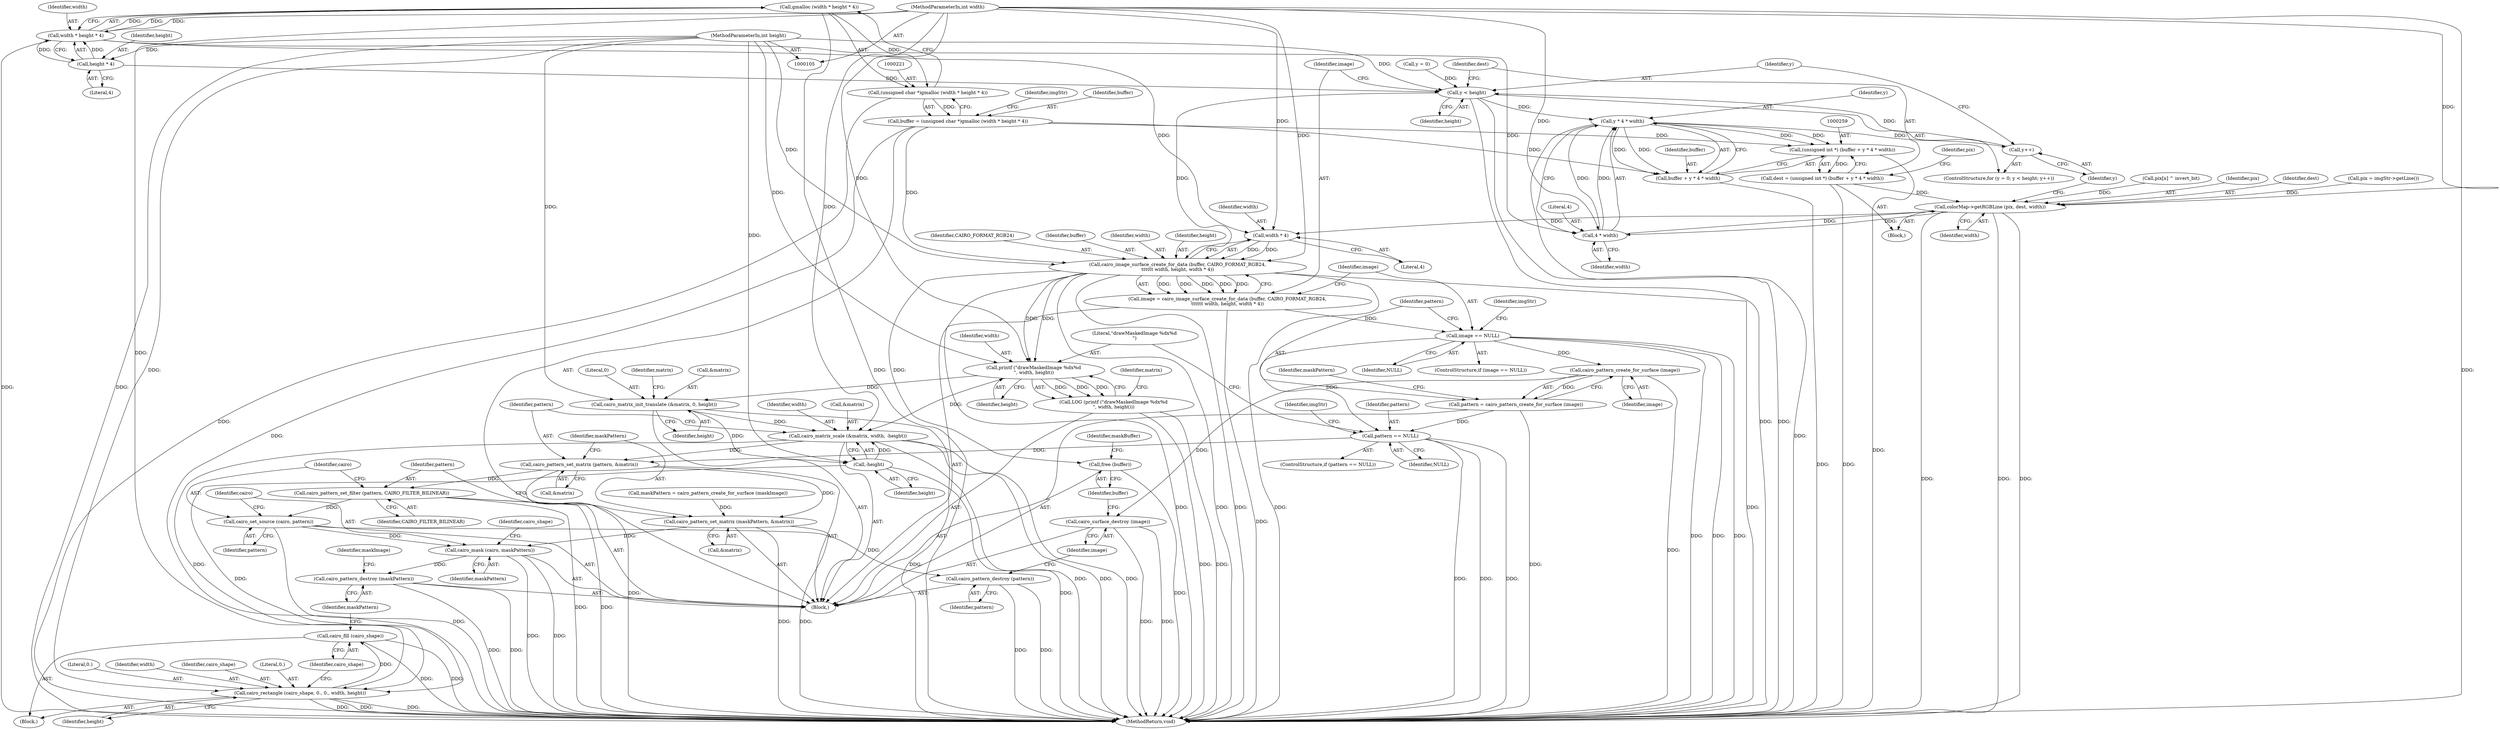 digraph "1_poppler_7b2d314a61fd0e12f47c62996cb49ec0d1ba747a_2@API" {
"1000222" [label="(Call,gmalloc (width * height * 4))"];
"1000223" [label="(Call,width * height * 4)"];
"1000109" [label="(MethodParameterIn,int width)"];
"1000225" [label="(Call,height * 4)"];
"1000110" [label="(MethodParameterIn,int height)"];
"1000220" [label="(Call,(unsigned char *)gmalloc (width * height * 4))"];
"1000218" [label="(Call,buffer = (unsigned char *)gmalloc (width * height * 4))"];
"1000258" [label="(Call,(unsigned int *) (buffer + y * 4 * width))"];
"1000256" [label="(Call,dest = (unsigned int *) (buffer + y * 4 * width))"];
"1000270" [label="(Call,colorMap->getRGBLine (pix, dest, width))"];
"1000264" [label="(Call,4 * width)"];
"1000262" [label="(Call,y * 4 * width)"];
"1000253" [label="(Call,y++)"];
"1000250" [label="(Call,y < height)"];
"1000276" [label="(Call,cairo_image_surface_create_for_data (buffer, CAIRO_FORMAT_RGB24,\n\t\t\t\t\t\t width, height, width * 4))"];
"1000274" [label="(Call,image = cairo_image_surface_create_for_data (buffer, CAIRO_FORMAT_RGB24,\n\t\t\t\t\t\t width, height, width * 4))"];
"1000285" [label="(Call,image == NULL)"];
"1000294" [label="(Call,cairo_pattern_create_for_surface (image))"];
"1000292" [label="(Call,pattern = cairo_pattern_create_for_surface (image))"];
"1000301" [label="(Call,pattern == NULL)"];
"1000324" [label="(Call,cairo_pattern_set_matrix (pattern, &matrix))"];
"1000328" [label="(Call,cairo_pattern_set_matrix (maskPattern, &matrix))"];
"1000338" [label="(Call,cairo_mask (cairo, maskPattern))"];
"1000352" [label="(Call,cairo_pattern_destroy (maskPattern))"];
"1000332" [label="(Call,cairo_pattern_set_filter (pattern, CAIRO_FILTER_BILINEAR))"];
"1000335" [label="(Call,cairo_set_source (cairo, pattern))"];
"1000356" [label="(Call,cairo_pattern_destroy (pattern))"];
"1000358" [label="(Call,cairo_surface_destroy (image))"];
"1000309" [label="(Call,printf (\"drawMaskedImage %dx%d\n\", width, height))"];
"1000308" [label="(Call,LOG (printf (\"drawMaskedImage %dx%d\n\", width, height)))"];
"1000313" [label="(Call,cairo_matrix_init_translate (&matrix, 0, height))"];
"1000318" [label="(Call,cairo_matrix_scale (&matrix, width, -height))"];
"1000344" [label="(Call,cairo_rectangle (cairo_shape, 0., 0., width, height))"];
"1000350" [label="(Call,cairo_fill (cairo_shape))"];
"1000322" [label="(Call,-height)"];
"1000360" [label="(Call,free (buffer))"];
"1000260" [label="(Call,buffer + y * 4 * width)"];
"1000281" [label="(Call,width * 4)"];
"1000292" [label="(Call,pattern = cairo_pattern_create_for_surface (image))"];
"1000326" [label="(Call,&matrix)"];
"1000349" [label="(Identifier,height)"];
"1000220" [label="(Call,(unsigned char *)gmalloc (width * height * 4))"];
"1000315" [label="(Identifier,matrix)"];
"1000258" [label="(Call,(unsigned int *) (buffer + y * 4 * width))"];
"1000311" [label="(Identifier,width)"];
"1000314" [label="(Call,&matrix)"];
"1000257" [label="(Identifier,dest)"];
"1000273" [label="(Identifier,width)"];
"1000270" [label="(Call,colorMap->getRGBLine (pix, dest, width))"];
"1000301" [label="(Call,pattern == NULL)"];
"1000277" [label="(Identifier,buffer)"];
"1000219" [label="(Identifier,buffer)"];
"1000271" [label="(Identifier,pix)"];
"1000290" [label="(Identifier,imgStr)"];
"1000346" [label="(Literal,0.)"];
"1000344" [label="(Call,cairo_rectangle (cairo_shape, 0., 0., width, height))"];
"1000265" [label="(Literal,4)"];
"1000275" [label="(Identifier,image)"];
"1000116" [label="(Block,)"];
"1000306" [label="(Identifier,imgStr)"];
"1000313" [label="(Call,cairo_matrix_init_translate (&matrix, 0, height))"];
"1000356" [label="(Call,cairo_pattern_destroy (pattern))"];
"1000328" [label="(Call,cairo_pattern_set_matrix (maskPattern, &matrix))"];
"1000352" [label="(Call,cairo_pattern_destroy (maskPattern))"];
"1000227" [label="(Literal,4)"];
"1000325" [label="(Identifier,pattern)"];
"1000287" [label="(Identifier,NULL)"];
"1000321" [label="(Identifier,width)"];
"1000319" [label="(Call,&matrix)"];
"1000247" [label="(Call,y = 0)"];
"1000334" [label="(Identifier,CAIRO_FILTER_BILINEAR)"];
"1000335" [label="(Call,cairo_set_source (cairo, pattern))"];
"1000252" [label="(Identifier,height)"];
"1000256" [label="(Call,dest = (unsigned int *) (buffer + y * 4 * width))"];
"1000297" [label="(Identifier,maskPattern)"];
"1000109" [label="(MethodParameterIn,int width)"];
"1000323" [label="(Identifier,height)"];
"1000251" [label="(Identifier,y)"];
"1000340" [label="(Identifier,maskPattern)"];
"1000309" [label="(Call,printf (\"drawMaskedImage %dx%d\n\", width, height))"];
"1000308" [label="(Call,LOG (printf (\"drawMaskedImage %dx%d\n\", width, height)))"];
"1000264" [label="(Call,4 * width)"];
"1000272" [label="(Identifier,dest)"];
"1000226" [label="(Identifier,height)"];
"1000263" [label="(Identifier,y)"];
"1000343" [label="(Block,)"];
"1000260" [label="(Call,buffer + y * 4 * width)"];
"1000361" [label="(Identifier,buffer)"];
"1000310" [label="(Literal,\"drawMaskedImage %dx%d\n\")"];
"1000351" [label="(Identifier,cairo_shape)"];
"1000318" [label="(Call,cairo_matrix_scale (&matrix, width, -height))"];
"1000296" [label="(Call,maskPattern = cairo_pattern_create_for_surface (maskImage))"];
"1000285" [label="(Call,image == NULL)"];
"1000279" [label="(Identifier,width)"];
"1000348" [label="(Identifier,width)"];
"1000250" [label="(Call,y < height)"];
"1000224" [label="(Identifier,width)"];
"1000330" [label="(Call,&matrix)"];
"1000345" [label="(Identifier,cairo_shape)"];
"1000281" [label="(Call,width * 4)"];
"1000294" [label="(Call,cairo_pattern_create_for_surface (image))"];
"1000360" [label="(Call,free (buffer))"];
"1000222" [label="(Call,gmalloc (width * height * 4))"];
"1000303" [label="(Identifier,NULL)"];
"1000110" [label="(MethodParameterIn,int height)"];
"1000359" [label="(Identifier,image)"];
"1000337" [label="(Identifier,pattern)"];
"1000320" [label="(Identifier,matrix)"];
"1000300" [label="(ControlStructure,if (pattern == NULL))"];
"1000282" [label="(Identifier,width)"];
"1000347" [label="(Literal,0.)"];
"1000329" [label="(Identifier,maskPattern)"];
"1000253" [label="(Call,y++)"];
"1000338" [label="(Call,cairo_mask (cairo, maskPattern))"];
"1000268" [label="(Identifier,pix)"];
"1000358" [label="(Call,cairo_surface_destroy (image))"];
"1000283" [label="(Literal,4)"];
"1000274" [label="(Call,image = cairo_image_surface_create_for_data (buffer, CAIRO_FORMAT_RGB24,\n\t\t\t\t\t\t width, height, width * 4))"];
"1000280" [label="(Identifier,height)"];
"1000276" [label="(Call,cairo_image_surface_create_for_data (buffer, CAIRO_FORMAT_RGB24,\n\t\t\t\t\t\t width, height, width * 4))"];
"1000317" [label="(Identifier,height)"];
"1000336" [label="(Identifier,cairo)"];
"1000262" [label="(Call,y * 4 * width)"];
"1000342" [label="(Identifier,cairo_shape)"];
"1000324" [label="(Call,cairo_pattern_set_matrix (pattern, &matrix))"];
"1000254" [label="(Identifier,y)"];
"1000278" [label="(Identifier,CAIRO_FORMAT_RGB24)"];
"1000355" [label="(Identifier,maskImage)"];
"1000316" [label="(Literal,0)"];
"1000267" [label="(Call,pix = imgStr->getLine())"];
"1000246" [label="(ControlStructure,for (y = 0; y < height; y++))"];
"1000223" [label="(Call,width * height * 4)"];
"1000332" [label="(Call,cairo_pattern_set_filter (pattern, CAIRO_FILTER_BILINEAR))"];
"1000284" [label="(ControlStructure,if (image == NULL))"];
"1000225" [label="(Call,height * 4)"];
"1000295" [label="(Identifier,image)"];
"1000286" [label="(Identifier,image)"];
"1000184" [label="(Call,pix[x] ^ invert_bit)"];
"1000353" [label="(Identifier,maskPattern)"];
"1000312" [label="(Identifier,height)"];
"1000229" [label="(Identifier,imgStr)"];
"1000266" [label="(Identifier,width)"];
"1000293" [label="(Identifier,pattern)"];
"1000255" [label="(Block,)"];
"1000322" [label="(Call,-height)"];
"1000350" [label="(Call,cairo_fill (cairo_shape))"];
"1000261" [label="(Identifier,buffer)"];
"1000357" [label="(Identifier,pattern)"];
"1000218" [label="(Call,buffer = (unsigned char *)gmalloc (width * height * 4))"];
"1000333" [label="(Identifier,pattern)"];
"1000339" [label="(Identifier,cairo)"];
"1000363" [label="(Identifier,maskBuffer)"];
"1000302" [label="(Identifier,pattern)"];
"1000366" [label="(MethodReturn,void)"];
"1000222" -> "1000220"  [label="AST: "];
"1000222" -> "1000223"  [label="CFG: "];
"1000223" -> "1000222"  [label="AST: "];
"1000220" -> "1000222"  [label="CFG: "];
"1000222" -> "1000366"  [label="DDG: "];
"1000222" -> "1000220"  [label="DDG: "];
"1000223" -> "1000222"  [label="DDG: "];
"1000223" -> "1000222"  [label="DDG: "];
"1000223" -> "1000225"  [label="CFG: "];
"1000224" -> "1000223"  [label="AST: "];
"1000225" -> "1000223"  [label="AST: "];
"1000223" -> "1000366"  [label="DDG: "];
"1000109" -> "1000223"  [label="DDG: "];
"1000225" -> "1000223"  [label="DDG: "];
"1000225" -> "1000223"  [label="DDG: "];
"1000223" -> "1000264"  [label="DDG: "];
"1000223" -> "1000281"  [label="DDG: "];
"1000109" -> "1000105"  [label="AST: "];
"1000109" -> "1000366"  [label="DDG: "];
"1000109" -> "1000264"  [label="DDG: "];
"1000109" -> "1000270"  [label="DDG: "];
"1000109" -> "1000276"  [label="DDG: "];
"1000109" -> "1000281"  [label="DDG: "];
"1000109" -> "1000309"  [label="DDG: "];
"1000109" -> "1000318"  [label="DDG: "];
"1000109" -> "1000344"  [label="DDG: "];
"1000225" -> "1000227"  [label="CFG: "];
"1000226" -> "1000225"  [label="AST: "];
"1000227" -> "1000225"  [label="AST: "];
"1000110" -> "1000225"  [label="DDG: "];
"1000225" -> "1000250"  [label="DDG: "];
"1000110" -> "1000105"  [label="AST: "];
"1000110" -> "1000366"  [label="DDG: "];
"1000110" -> "1000250"  [label="DDG: "];
"1000110" -> "1000276"  [label="DDG: "];
"1000110" -> "1000309"  [label="DDG: "];
"1000110" -> "1000313"  [label="DDG: "];
"1000110" -> "1000322"  [label="DDG: "];
"1000110" -> "1000344"  [label="DDG: "];
"1000220" -> "1000218"  [label="AST: "];
"1000221" -> "1000220"  [label="AST: "];
"1000218" -> "1000220"  [label="CFG: "];
"1000220" -> "1000366"  [label="DDG: "];
"1000220" -> "1000218"  [label="DDG: "];
"1000218" -> "1000116"  [label="AST: "];
"1000219" -> "1000218"  [label="AST: "];
"1000229" -> "1000218"  [label="CFG: "];
"1000218" -> "1000366"  [label="DDG: "];
"1000218" -> "1000258"  [label="DDG: "];
"1000218" -> "1000260"  [label="DDG: "];
"1000218" -> "1000276"  [label="DDG: "];
"1000258" -> "1000256"  [label="AST: "];
"1000258" -> "1000260"  [label="CFG: "];
"1000259" -> "1000258"  [label="AST: "];
"1000260" -> "1000258"  [label="AST: "];
"1000256" -> "1000258"  [label="CFG: "];
"1000258" -> "1000366"  [label="DDG: "];
"1000258" -> "1000256"  [label="DDG: "];
"1000262" -> "1000258"  [label="DDG: "];
"1000262" -> "1000258"  [label="DDG: "];
"1000256" -> "1000255"  [label="AST: "];
"1000257" -> "1000256"  [label="AST: "];
"1000268" -> "1000256"  [label="CFG: "];
"1000256" -> "1000366"  [label="DDG: "];
"1000256" -> "1000270"  [label="DDG: "];
"1000270" -> "1000255"  [label="AST: "];
"1000270" -> "1000273"  [label="CFG: "];
"1000271" -> "1000270"  [label="AST: "];
"1000272" -> "1000270"  [label="AST: "];
"1000273" -> "1000270"  [label="AST: "];
"1000254" -> "1000270"  [label="CFG: "];
"1000270" -> "1000366"  [label="DDG: "];
"1000270" -> "1000366"  [label="DDG: "];
"1000270" -> "1000366"  [label="DDG: "];
"1000270" -> "1000264"  [label="DDG: "];
"1000184" -> "1000270"  [label="DDG: "];
"1000267" -> "1000270"  [label="DDG: "];
"1000264" -> "1000270"  [label="DDG: "];
"1000270" -> "1000281"  [label="DDG: "];
"1000264" -> "1000262"  [label="AST: "];
"1000264" -> "1000266"  [label="CFG: "];
"1000265" -> "1000264"  [label="AST: "];
"1000266" -> "1000264"  [label="AST: "];
"1000262" -> "1000264"  [label="CFG: "];
"1000264" -> "1000262"  [label="DDG: "];
"1000264" -> "1000262"  [label="DDG: "];
"1000262" -> "1000260"  [label="AST: "];
"1000263" -> "1000262"  [label="AST: "];
"1000260" -> "1000262"  [label="CFG: "];
"1000262" -> "1000366"  [label="DDG: "];
"1000262" -> "1000253"  [label="DDG: "];
"1000262" -> "1000260"  [label="DDG: "];
"1000262" -> "1000260"  [label="DDG: "];
"1000250" -> "1000262"  [label="DDG: "];
"1000253" -> "1000246"  [label="AST: "];
"1000253" -> "1000254"  [label="CFG: "];
"1000254" -> "1000253"  [label="AST: "];
"1000251" -> "1000253"  [label="CFG: "];
"1000253" -> "1000250"  [label="DDG: "];
"1000250" -> "1000246"  [label="AST: "];
"1000250" -> "1000252"  [label="CFG: "];
"1000251" -> "1000250"  [label="AST: "];
"1000252" -> "1000250"  [label="AST: "];
"1000257" -> "1000250"  [label="CFG: "];
"1000275" -> "1000250"  [label="CFG: "];
"1000250" -> "1000366"  [label="DDG: "];
"1000250" -> "1000366"  [label="DDG: "];
"1000247" -> "1000250"  [label="DDG: "];
"1000250" -> "1000276"  [label="DDG: "];
"1000276" -> "1000274"  [label="AST: "];
"1000276" -> "1000281"  [label="CFG: "];
"1000277" -> "1000276"  [label="AST: "];
"1000278" -> "1000276"  [label="AST: "];
"1000279" -> "1000276"  [label="AST: "];
"1000280" -> "1000276"  [label="AST: "];
"1000281" -> "1000276"  [label="AST: "];
"1000274" -> "1000276"  [label="CFG: "];
"1000276" -> "1000366"  [label="DDG: "];
"1000276" -> "1000366"  [label="DDG: "];
"1000276" -> "1000366"  [label="DDG: "];
"1000276" -> "1000366"  [label="DDG: "];
"1000276" -> "1000366"  [label="DDG: "];
"1000276" -> "1000274"  [label="DDG: "];
"1000276" -> "1000274"  [label="DDG: "];
"1000276" -> "1000274"  [label="DDG: "];
"1000276" -> "1000274"  [label="DDG: "];
"1000276" -> "1000274"  [label="DDG: "];
"1000281" -> "1000276"  [label="DDG: "];
"1000281" -> "1000276"  [label="DDG: "];
"1000276" -> "1000309"  [label="DDG: "];
"1000276" -> "1000309"  [label="DDG: "];
"1000276" -> "1000360"  [label="DDG: "];
"1000274" -> "1000116"  [label="AST: "];
"1000275" -> "1000274"  [label="AST: "];
"1000286" -> "1000274"  [label="CFG: "];
"1000274" -> "1000366"  [label="DDG: "];
"1000274" -> "1000285"  [label="DDG: "];
"1000285" -> "1000284"  [label="AST: "];
"1000285" -> "1000287"  [label="CFG: "];
"1000286" -> "1000285"  [label="AST: "];
"1000287" -> "1000285"  [label="AST: "];
"1000290" -> "1000285"  [label="CFG: "];
"1000293" -> "1000285"  [label="CFG: "];
"1000285" -> "1000366"  [label="DDG: "];
"1000285" -> "1000366"  [label="DDG: "];
"1000285" -> "1000366"  [label="DDG: "];
"1000285" -> "1000294"  [label="DDG: "];
"1000285" -> "1000301"  [label="DDG: "];
"1000294" -> "1000292"  [label="AST: "];
"1000294" -> "1000295"  [label="CFG: "];
"1000295" -> "1000294"  [label="AST: "];
"1000292" -> "1000294"  [label="CFG: "];
"1000294" -> "1000366"  [label="DDG: "];
"1000294" -> "1000292"  [label="DDG: "];
"1000294" -> "1000358"  [label="DDG: "];
"1000292" -> "1000116"  [label="AST: "];
"1000293" -> "1000292"  [label="AST: "];
"1000297" -> "1000292"  [label="CFG: "];
"1000292" -> "1000366"  [label="DDG: "];
"1000292" -> "1000301"  [label="DDG: "];
"1000301" -> "1000300"  [label="AST: "];
"1000301" -> "1000303"  [label="CFG: "];
"1000302" -> "1000301"  [label="AST: "];
"1000303" -> "1000301"  [label="AST: "];
"1000306" -> "1000301"  [label="CFG: "];
"1000310" -> "1000301"  [label="CFG: "];
"1000301" -> "1000366"  [label="DDG: "];
"1000301" -> "1000366"  [label="DDG: "];
"1000301" -> "1000366"  [label="DDG: "];
"1000301" -> "1000324"  [label="DDG: "];
"1000324" -> "1000116"  [label="AST: "];
"1000324" -> "1000326"  [label="CFG: "];
"1000325" -> "1000324"  [label="AST: "];
"1000326" -> "1000324"  [label="AST: "];
"1000329" -> "1000324"  [label="CFG: "];
"1000324" -> "1000366"  [label="DDG: "];
"1000318" -> "1000324"  [label="DDG: "];
"1000324" -> "1000328"  [label="DDG: "];
"1000324" -> "1000332"  [label="DDG: "];
"1000328" -> "1000116"  [label="AST: "];
"1000328" -> "1000330"  [label="CFG: "];
"1000329" -> "1000328"  [label="AST: "];
"1000330" -> "1000328"  [label="AST: "];
"1000333" -> "1000328"  [label="CFG: "];
"1000328" -> "1000366"  [label="DDG: "];
"1000328" -> "1000366"  [label="DDG: "];
"1000296" -> "1000328"  [label="DDG: "];
"1000328" -> "1000338"  [label="DDG: "];
"1000338" -> "1000116"  [label="AST: "];
"1000338" -> "1000340"  [label="CFG: "];
"1000339" -> "1000338"  [label="AST: "];
"1000340" -> "1000338"  [label="AST: "];
"1000342" -> "1000338"  [label="CFG: "];
"1000338" -> "1000366"  [label="DDG: "];
"1000338" -> "1000366"  [label="DDG: "];
"1000335" -> "1000338"  [label="DDG: "];
"1000338" -> "1000352"  [label="DDG: "];
"1000352" -> "1000116"  [label="AST: "];
"1000352" -> "1000353"  [label="CFG: "];
"1000353" -> "1000352"  [label="AST: "];
"1000355" -> "1000352"  [label="CFG: "];
"1000352" -> "1000366"  [label="DDG: "];
"1000352" -> "1000366"  [label="DDG: "];
"1000332" -> "1000116"  [label="AST: "];
"1000332" -> "1000334"  [label="CFG: "];
"1000333" -> "1000332"  [label="AST: "];
"1000334" -> "1000332"  [label="AST: "];
"1000336" -> "1000332"  [label="CFG: "];
"1000332" -> "1000366"  [label="DDG: "];
"1000332" -> "1000366"  [label="DDG: "];
"1000332" -> "1000335"  [label="DDG: "];
"1000335" -> "1000116"  [label="AST: "];
"1000335" -> "1000337"  [label="CFG: "];
"1000336" -> "1000335"  [label="AST: "];
"1000337" -> "1000335"  [label="AST: "];
"1000339" -> "1000335"  [label="CFG: "];
"1000335" -> "1000366"  [label="DDG: "];
"1000335" -> "1000356"  [label="DDG: "];
"1000356" -> "1000116"  [label="AST: "];
"1000356" -> "1000357"  [label="CFG: "];
"1000357" -> "1000356"  [label="AST: "];
"1000359" -> "1000356"  [label="CFG: "];
"1000356" -> "1000366"  [label="DDG: "];
"1000356" -> "1000366"  [label="DDG: "];
"1000358" -> "1000116"  [label="AST: "];
"1000358" -> "1000359"  [label="CFG: "];
"1000359" -> "1000358"  [label="AST: "];
"1000361" -> "1000358"  [label="CFG: "];
"1000358" -> "1000366"  [label="DDG: "];
"1000358" -> "1000366"  [label="DDG: "];
"1000309" -> "1000308"  [label="AST: "];
"1000309" -> "1000312"  [label="CFG: "];
"1000310" -> "1000309"  [label="AST: "];
"1000311" -> "1000309"  [label="AST: "];
"1000312" -> "1000309"  [label="AST: "];
"1000308" -> "1000309"  [label="CFG: "];
"1000309" -> "1000308"  [label="DDG: "];
"1000309" -> "1000308"  [label="DDG: "];
"1000309" -> "1000308"  [label="DDG: "];
"1000309" -> "1000313"  [label="DDG: "];
"1000309" -> "1000318"  [label="DDG: "];
"1000308" -> "1000116"  [label="AST: "];
"1000315" -> "1000308"  [label="CFG: "];
"1000308" -> "1000366"  [label="DDG: "];
"1000308" -> "1000366"  [label="DDG: "];
"1000313" -> "1000116"  [label="AST: "];
"1000313" -> "1000317"  [label="CFG: "];
"1000314" -> "1000313"  [label="AST: "];
"1000316" -> "1000313"  [label="AST: "];
"1000317" -> "1000313"  [label="AST: "];
"1000320" -> "1000313"  [label="CFG: "];
"1000313" -> "1000366"  [label="DDG: "];
"1000313" -> "1000318"  [label="DDG: "];
"1000313" -> "1000322"  [label="DDG: "];
"1000318" -> "1000116"  [label="AST: "];
"1000318" -> "1000322"  [label="CFG: "];
"1000319" -> "1000318"  [label="AST: "];
"1000321" -> "1000318"  [label="AST: "];
"1000322" -> "1000318"  [label="AST: "];
"1000325" -> "1000318"  [label="CFG: "];
"1000318" -> "1000366"  [label="DDG: "];
"1000318" -> "1000366"  [label="DDG: "];
"1000318" -> "1000366"  [label="DDG: "];
"1000322" -> "1000318"  [label="DDG: "];
"1000318" -> "1000344"  [label="DDG: "];
"1000344" -> "1000343"  [label="AST: "];
"1000344" -> "1000349"  [label="CFG: "];
"1000345" -> "1000344"  [label="AST: "];
"1000346" -> "1000344"  [label="AST: "];
"1000347" -> "1000344"  [label="AST: "];
"1000348" -> "1000344"  [label="AST: "];
"1000349" -> "1000344"  [label="AST: "];
"1000351" -> "1000344"  [label="CFG: "];
"1000344" -> "1000366"  [label="DDG: "];
"1000344" -> "1000366"  [label="DDG: "];
"1000344" -> "1000366"  [label="DDG: "];
"1000322" -> "1000344"  [label="DDG: "];
"1000344" -> "1000350"  [label="DDG: "];
"1000350" -> "1000343"  [label="AST: "];
"1000350" -> "1000351"  [label="CFG: "];
"1000351" -> "1000350"  [label="AST: "];
"1000353" -> "1000350"  [label="CFG: "];
"1000350" -> "1000366"  [label="DDG: "];
"1000350" -> "1000366"  [label="DDG: "];
"1000322" -> "1000323"  [label="CFG: "];
"1000323" -> "1000322"  [label="AST: "];
"1000322" -> "1000366"  [label="DDG: "];
"1000360" -> "1000116"  [label="AST: "];
"1000360" -> "1000361"  [label="CFG: "];
"1000361" -> "1000360"  [label="AST: "];
"1000363" -> "1000360"  [label="CFG: "];
"1000360" -> "1000366"  [label="DDG: "];
"1000261" -> "1000260"  [label="AST: "];
"1000260" -> "1000366"  [label="DDG: "];
"1000281" -> "1000283"  [label="CFG: "];
"1000282" -> "1000281"  [label="AST: "];
"1000283" -> "1000281"  [label="AST: "];
}
